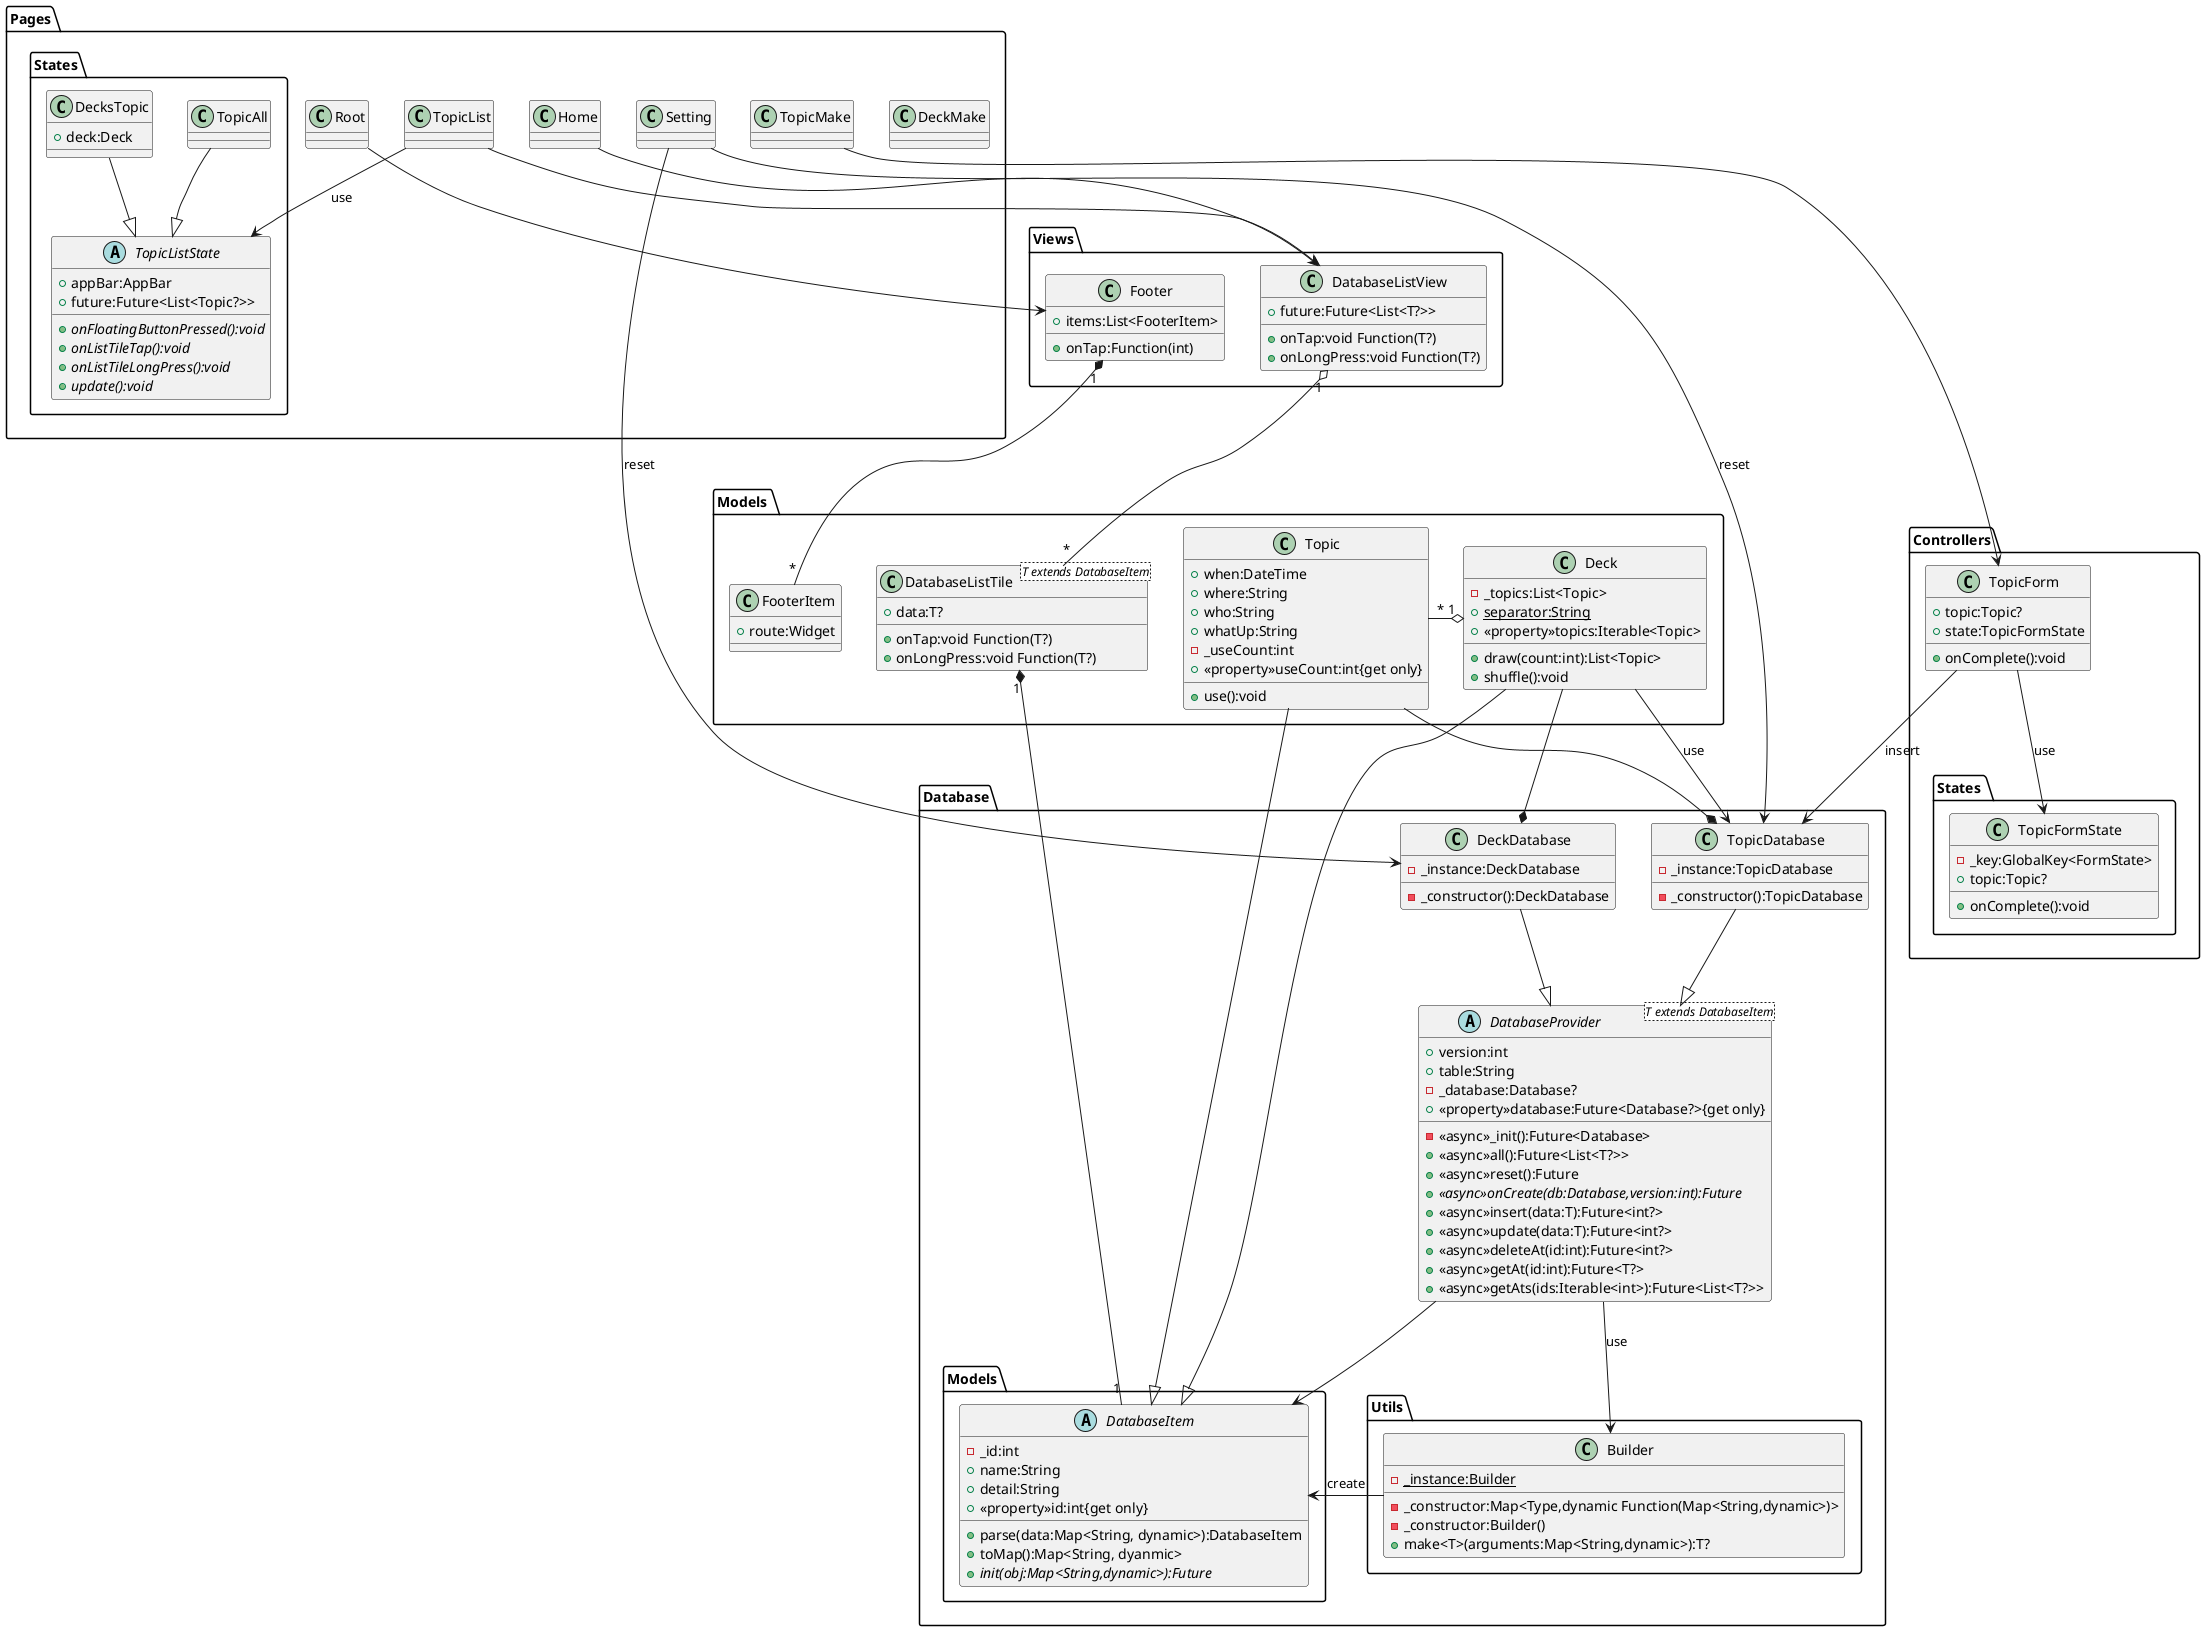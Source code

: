 @startuml Conversation deck cards
package Controllers
{
    package "States "
    {
        class TopicFormState
        {
            -_key:GlobalKey<FormState>
            +topic:Topic?
            +onComplete():void
        }
    }
    class TopicForm
    {
        +topic:Topic?
        +state:TopicFormState
        +onComplete():void
    }
}

package Database
{
    package Models
    {
        abstract DatabaseItem
        {
            -_id:int
            +name:String
            +detail:String
            +<<property>>id:int{get only}
            +parse(data:Map<String, dynamic>):DatabaseItem
            +toMap():Map<String, dyanmic>
            +{abstract}init(obj:Map<String,dynamic>):Future
        }
    }
    package Utils
    {
        class Builder
        {
            -_constructor:Map<Type,dynamic Function(Map<String,dynamic>)>
            -{static}_instance:Builder
            -_constructor:Builder()
            +make<T>(arguments:Map<String,dynamic>):T?
        }
    }
    abstract DatabaseProvider<T extends DatabaseItem>
    {
        +version:int
        +table:String
        -_database:Database?
        +<<property>>database:Future<Database?>{get only}
        -<<async>>_init():Future<Database>
        +<<async>>all():Future<List<T?>>
        +<<async>>reset():Future
        +{abstract}<<async>>onCreate(db:Database,version:int):Future
        +<<async>>insert(data:T):Future<int?>
        +<<async>>update(data:T):Future<int?>
        +<<async>>deleteAt(id:int):Future<int?>
        +<<async>>getAt(id:int):Future<T?>
        +<<async>>getAts(ids:Iterable<int>):Future<List<T?>>
    }
    class DeckDatabase
    {
        -_instance:DeckDatabase
        -_constructor():DeckDatabase
    }
    class TopicDatabase
    {
        -_instance:TopicDatabase
        -_constructor():TopicDatabase
    }
}

package "Models "
{
    class DatabaseListTile<T extends DatabaseItem>
    {
        +data:T?
        +onTap:void Function(T?)
        +onLongPress:void Function(T?)
    }
    class Deck
    {
        -_topics:List<Topic>
        +{static}separator:String
        +<<property>>topics:Iterable<Topic>
        +draw(count:int):List<Topic>
        +shuffle():void
    }
    class FooterItem
    {
        +route:Widget
    }
    class Topic
    {
        +when:DateTime
        +where:String
        +who:String
        +whatUp:String
        -_useCount:int
        +<<property>>useCount:int{get only}
        +use():void
    }
}
package Pages
{
    package States
    {
        abstract TopicListState
        {
            +appBar:AppBar
            +future:Future<List<Topic?>>
            +{abstract}onFloatingButtonPressed():void
            +{abstract}onListTileTap():void
            +{abstract}onListTileLongPress():void
            +{abstract}update():void
        }
        class TopicAll
        class DecksTopic
        {
            +deck:Deck
        }
    }
    class DeckMake
    class Home
    class Root
    class TopicList
    class TopicMake
    class Setting
}
package Views
{
    class DatabaseListView
    {
        +future:Future<List<T?>>
        +onTap:void Function(T?)
        +onLongPress:void Function(T?)
    }
    class Footer
    {
        +items:List<FooterItem>
        +onTap:Function(int)
    }
}

DatabaseProvider --> DatabaseItem
DatabaseProvider --> Builder : use
Deck --> TopicDatabase : use
Root --> Footer
Home --> DatabaseListView
TopicList --> DatabaseListView
TopicMake --> TopicForm
TopicForm --> TopicDatabase : insert
Builder -left-> DatabaseItem : create
TopicList --> TopicListState : use
TopicForm --> TopicFormState : use
Setting --> DeckDatabase : reset
Setting --> TopicDatabase : reset

DeckDatabase --|> DatabaseProvider
TopicDatabase --|> DatabaseProvider
Deck --|> DatabaseItem
Topic --|> DatabaseItem
TopicAll --|> TopicListState
DecksTopic --|> TopicListState

DeckDatabase *-up- Deck
TopicDatabase *-up- Topic
Footer "1" *-- "*" FooterItem
DatabaseListTile "1" *-- "1" DatabaseItem

Deck "1" o-right- "*" Topic
DatabaseListView "1" o-- "*" DatabaseListTile

@enduml
